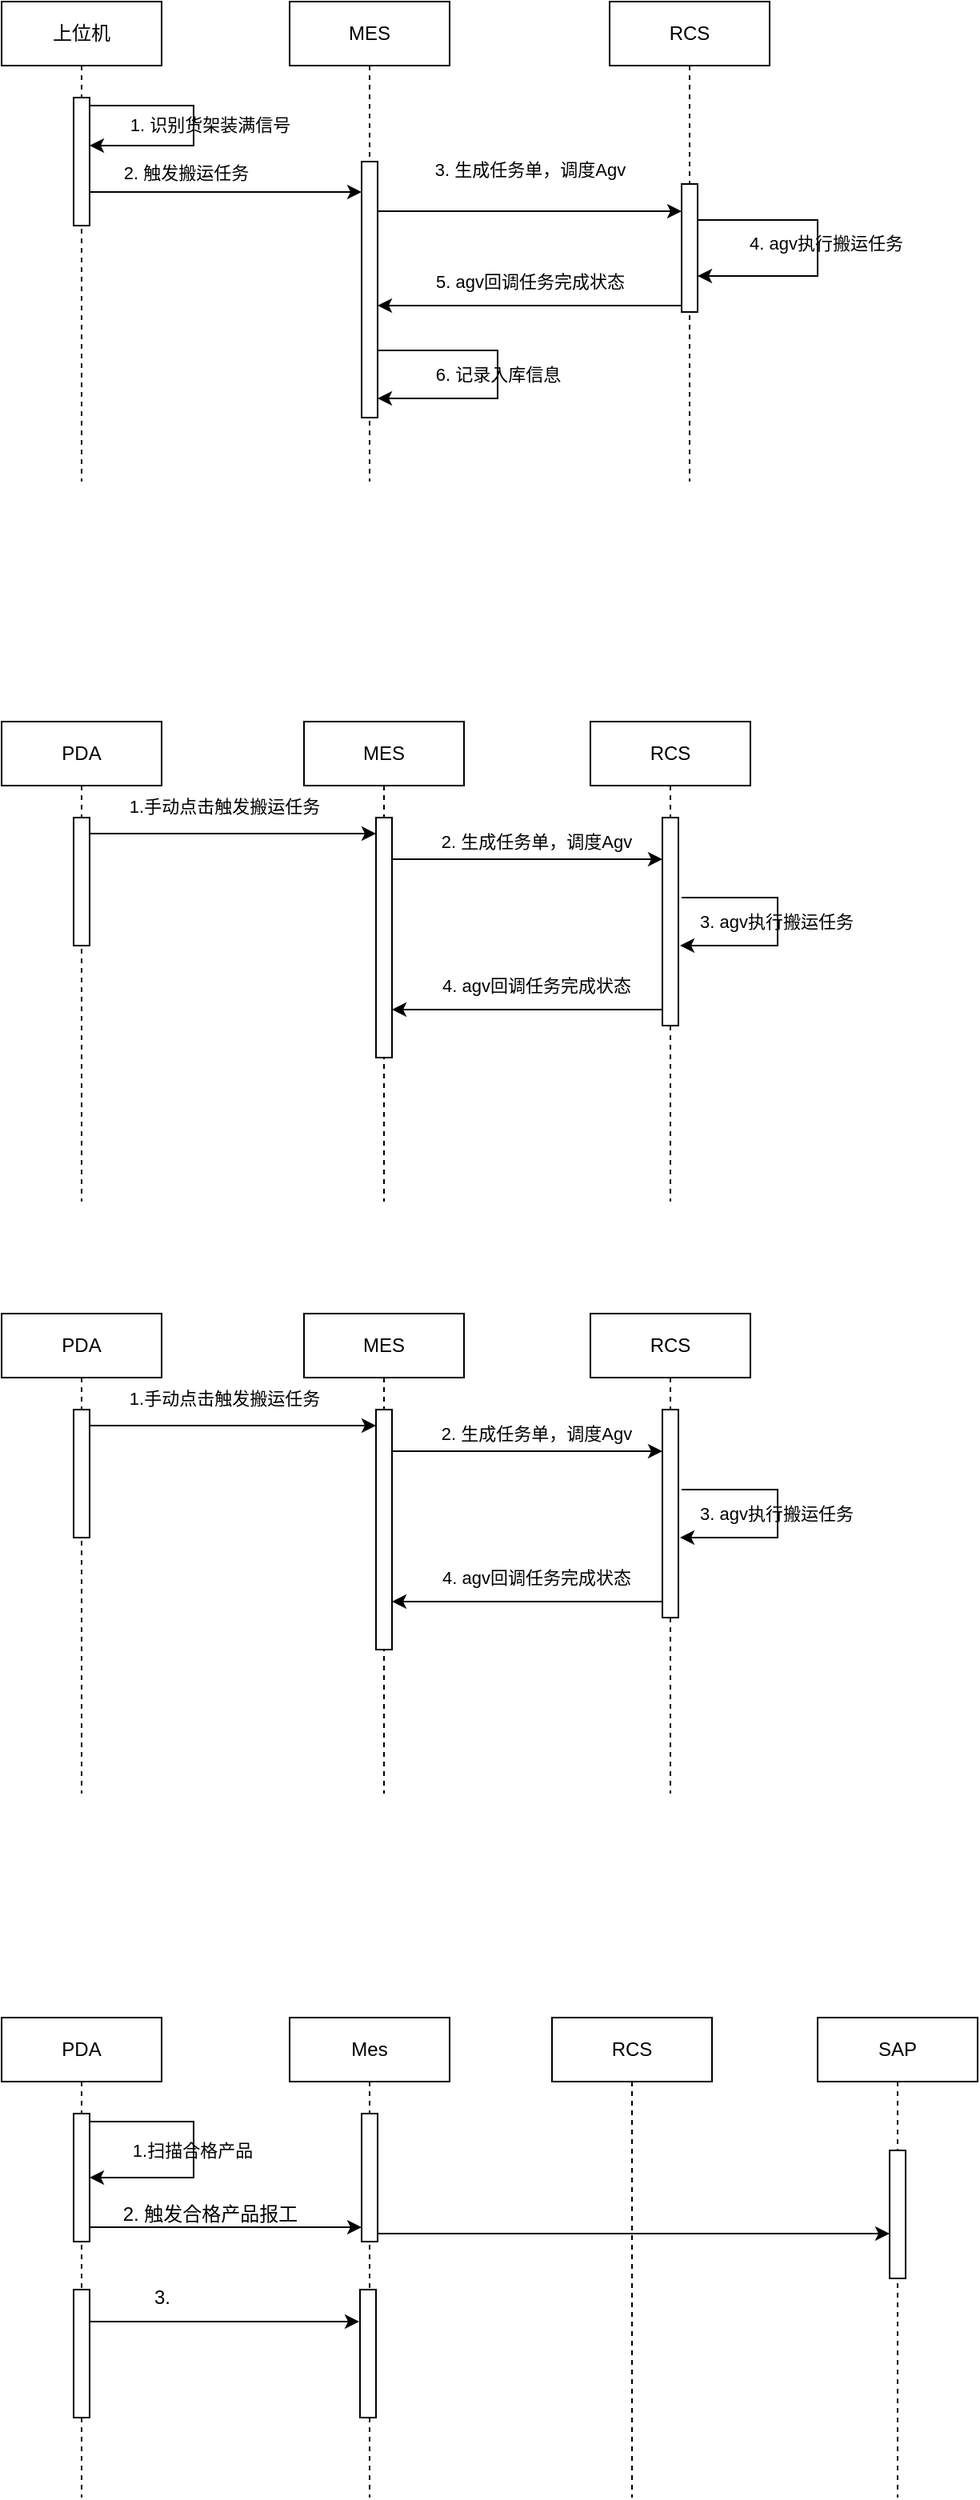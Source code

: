 <mxfile version="24.8.2">
  <diagram name="第 1 页" id="KBllRR8JV2qq2Y_q4-QD">
    <mxGraphModel dx="1195" dy="628" grid="1" gridSize="10" guides="1" tooltips="1" connect="1" arrows="1" fold="1" page="1" pageScale="1" pageWidth="827" pageHeight="1169" math="0" shadow="0">
      <root>
        <mxCell id="0" />
        <mxCell id="1" parent="0" />
        <mxCell id="6QF6XNmBkioUWHS-vhsG-93" value="上位机" style="shape=umlLifeline;perimeter=lifelinePerimeter;whiteSpace=wrap;html=1;container=1;dropTarget=0;collapsible=0;recursiveResize=0;outlineConnect=0;portConstraint=eastwest;newEdgeStyle={&quot;curved&quot;:0,&quot;rounded&quot;:0};" vertex="1" parent="1">
          <mxGeometry x="70" y="120" width="100" height="300" as="geometry" />
        </mxCell>
        <mxCell id="6QF6XNmBkioUWHS-vhsG-96" value="" style="html=1;points=[[0,0,0,0,5],[0,1,0,0,-5],[1,0,0,0,5],[1,1,0,0,-5]];perimeter=orthogonalPerimeter;outlineConnect=0;targetShapes=umlLifeline;portConstraint=eastwest;newEdgeStyle={&quot;curved&quot;:0,&quot;rounded&quot;:0};" vertex="1" parent="6QF6XNmBkioUWHS-vhsG-93">
          <mxGeometry x="45" y="60" width="10" height="80" as="geometry" />
        </mxCell>
        <mxCell id="6QF6XNmBkioUWHS-vhsG-98" style="edgeStyle=orthogonalEdgeStyle;rounded=0;orthogonalLoop=1;jettySize=auto;html=1;curved=0;exitX=1;exitY=0;exitDx=0;exitDy=5;exitPerimeter=0;" edge="1" parent="6QF6XNmBkioUWHS-vhsG-93" source="6QF6XNmBkioUWHS-vhsG-96" target="6QF6XNmBkioUWHS-vhsG-96">
          <mxGeometry relative="1" as="geometry">
            <Array as="points">
              <mxPoint x="120" y="65" />
              <mxPoint x="120" y="90" />
            </Array>
          </mxGeometry>
        </mxCell>
        <mxCell id="6QF6XNmBkioUWHS-vhsG-94" value="MES" style="shape=umlLifeline;perimeter=lifelinePerimeter;whiteSpace=wrap;html=1;container=1;dropTarget=0;collapsible=0;recursiveResize=0;outlineConnect=0;portConstraint=eastwest;newEdgeStyle={&quot;curved&quot;:0,&quot;rounded&quot;:0};" vertex="1" parent="1">
          <mxGeometry x="250" y="120" width="100" height="300" as="geometry" />
        </mxCell>
        <mxCell id="6QF6XNmBkioUWHS-vhsG-97" value="" style="html=1;points=[[0,0,0,0,5],[0,1,0,0,-5],[1,0,0,0,5],[1,1,0,0,-5]];perimeter=orthogonalPerimeter;outlineConnect=0;targetShapes=umlLifeline;portConstraint=eastwest;newEdgeStyle={&quot;curved&quot;:0,&quot;rounded&quot;:0};" vertex="1" parent="6QF6XNmBkioUWHS-vhsG-94">
          <mxGeometry x="45" y="100" width="10" height="160" as="geometry" />
        </mxCell>
        <mxCell id="6QF6XNmBkioUWHS-vhsG-126" style="edgeStyle=orthogonalEdgeStyle;rounded=0;orthogonalLoop=1;jettySize=auto;html=1;curved=0;" edge="1" parent="6QF6XNmBkioUWHS-vhsG-94" source="6QF6XNmBkioUWHS-vhsG-97" target="6QF6XNmBkioUWHS-vhsG-94">
          <mxGeometry relative="1" as="geometry">
            <mxPoint x="80" y="200" as="sourcePoint" />
            <mxPoint x="80" y="275" as="targetPoint" />
            <Array as="points">
              <mxPoint x="70" y="220" />
            </Array>
          </mxGeometry>
        </mxCell>
        <mxCell id="6QF6XNmBkioUWHS-vhsG-95" value="RCS" style="shape=umlLifeline;perimeter=lifelinePerimeter;whiteSpace=wrap;html=1;container=1;dropTarget=0;collapsible=0;recursiveResize=0;outlineConnect=0;portConstraint=eastwest;newEdgeStyle={&quot;curved&quot;:0,&quot;rounded&quot;:0};" vertex="1" parent="1">
          <mxGeometry x="450" y="120" width="100" height="300" as="geometry" />
        </mxCell>
        <mxCell id="6QF6XNmBkioUWHS-vhsG-104" value="" style="html=1;points=[[0,0,0,0,5],[0,1,0,0,-5],[1,0,0,0,5],[1,1,0,0,-5]];perimeter=orthogonalPerimeter;outlineConnect=0;targetShapes=umlLifeline;portConstraint=eastwest;newEdgeStyle={&quot;curved&quot;:0,&quot;rounded&quot;:0};" vertex="1" parent="6QF6XNmBkioUWHS-vhsG-95">
          <mxGeometry x="45" y="114" width="10" height="80" as="geometry" />
        </mxCell>
        <mxCell id="6QF6XNmBkioUWHS-vhsG-109" style="edgeStyle=orthogonalEdgeStyle;rounded=0;orthogonalLoop=1;jettySize=auto;html=1;curved=0;exitX=1;exitY=0;exitDx=0;exitDy=5;exitPerimeter=0;" edge="1" parent="6QF6XNmBkioUWHS-vhsG-95">
          <mxGeometry relative="1" as="geometry">
            <mxPoint x="55" y="136.5" as="sourcePoint" />
            <mxPoint x="55" y="171.5" as="targetPoint" />
            <Array as="points">
              <mxPoint x="130" y="136.5" />
              <mxPoint x="130" y="171.5" />
            </Array>
          </mxGeometry>
        </mxCell>
        <mxCell id="6QF6XNmBkioUWHS-vhsG-102" value="&lt;span style=&quot;font-size: 11px;&quot;&gt;1. 识别货架装满信号&lt;/span&gt;" style="text;html=1;align=center;verticalAlign=middle;resizable=0;points=[];autosize=1;strokeColor=none;fillColor=none;fontSize=11;" vertex="1" parent="1">
          <mxGeometry x="140" y="182" width="120" height="30" as="geometry" />
        </mxCell>
        <mxCell id="6QF6XNmBkioUWHS-vhsG-105" style="edgeStyle=orthogonalEdgeStyle;rounded=0;orthogonalLoop=1;jettySize=auto;html=1;curved=0;exitX=1;exitY=0;exitDx=0;exitDy=5;exitPerimeter=0;" edge="1" parent="1" target="6QF6XNmBkioUWHS-vhsG-104">
          <mxGeometry relative="1" as="geometry">
            <mxPoint x="305" y="250" as="sourcePoint" />
            <mxPoint x="480" y="250" as="targetPoint" />
            <Array as="points">
              <mxPoint x="305" y="251" />
            </Array>
          </mxGeometry>
        </mxCell>
        <mxCell id="6QF6XNmBkioUWHS-vhsG-106" value="&lt;font style=&quot;font-size: 11px;&quot;&gt;3. 生成任务单，调度Agv&lt;/font&gt;" style="text;html=1;align=center;verticalAlign=middle;resizable=0;points=[];autosize=1;strokeColor=none;fillColor=none;fontSize=11;" vertex="1" parent="1">
          <mxGeometry x="330" y="210" width="140" height="30" as="geometry" />
        </mxCell>
        <mxCell id="6QF6XNmBkioUWHS-vhsG-108" style="edgeStyle=orthogonalEdgeStyle;rounded=0;orthogonalLoop=1;jettySize=auto;html=1;curved=0;exitX=0;exitY=1;exitDx=0;exitDy=-5;exitPerimeter=0;" edge="1" parent="1" source="6QF6XNmBkioUWHS-vhsG-104" target="6QF6XNmBkioUWHS-vhsG-97">
          <mxGeometry relative="1" as="geometry">
            <Array as="points">
              <mxPoint x="350" y="310" />
              <mxPoint x="350" y="310" />
            </Array>
          </mxGeometry>
        </mxCell>
        <mxCell id="6QF6XNmBkioUWHS-vhsG-110" value="4. agv执行搬运任务" style="text;html=1;align=center;verticalAlign=middle;resizable=0;points=[];autosize=1;strokeColor=none;fillColor=none;fontSize=11;" vertex="1" parent="1">
          <mxGeometry x="525" y="256" width="120" height="30" as="geometry" />
        </mxCell>
        <mxCell id="6QF6XNmBkioUWHS-vhsG-112" value="&lt;span style=&quot;font-size: 11px;&quot;&gt;5. agv回调任务完成状态&lt;/span&gt;" style="text;html=1;align=center;verticalAlign=middle;resizable=0;points=[];autosize=1;strokeColor=none;fillColor=none;fontSize=11;" vertex="1" parent="1">
          <mxGeometry x="330" y="280" width="140" height="30" as="geometry" />
        </mxCell>
        <mxCell id="6QF6XNmBkioUWHS-vhsG-128" style="edgeStyle=orthogonalEdgeStyle;rounded=0;orthogonalLoop=1;jettySize=auto;html=1;curved=0;exitX=1;exitY=0;exitDx=0;exitDy=5;exitPerimeter=0;" edge="1" parent="1">
          <mxGeometry relative="1" as="geometry">
            <mxPoint x="305" y="338" as="sourcePoint" />
            <mxPoint x="305" y="368" as="targetPoint" />
            <Array as="points">
              <mxPoint x="380" y="338" />
              <mxPoint x="380" y="368" />
            </Array>
          </mxGeometry>
        </mxCell>
        <mxCell id="6QF6XNmBkioUWHS-vhsG-129" value="6. 记录入库信息" style="text;html=1;align=center;verticalAlign=middle;resizable=0;points=[];autosize=1;strokeColor=none;fillColor=none;fontSize=11;" vertex="1" parent="1">
          <mxGeometry x="330" y="338" width="100" height="30" as="geometry" />
        </mxCell>
        <mxCell id="6QF6XNmBkioUWHS-vhsG-134" value="PDA" style="shape=umlLifeline;perimeter=lifelinePerimeter;whiteSpace=wrap;html=1;container=1;dropTarget=0;collapsible=0;recursiveResize=0;outlineConnect=0;portConstraint=eastwest;newEdgeStyle={&quot;curved&quot;:0,&quot;rounded&quot;:0};" vertex="1" parent="1">
          <mxGeometry x="70" y="570" width="100" height="300" as="geometry" />
        </mxCell>
        <mxCell id="6QF6XNmBkioUWHS-vhsG-141" value="" style="html=1;points=[[0,0,0,0,5],[0,1,0,0,-5],[1,0,0,0,5],[1,1,0,0,-5]];perimeter=orthogonalPerimeter;outlineConnect=0;targetShapes=umlLifeline;portConstraint=eastwest;newEdgeStyle={&quot;curved&quot;:0,&quot;rounded&quot;:0};" vertex="1" parent="6QF6XNmBkioUWHS-vhsG-134">
          <mxGeometry x="45" y="60" width="10" height="80" as="geometry" />
        </mxCell>
        <mxCell id="6QF6XNmBkioUWHS-vhsG-135" value="RCS" style="shape=umlLifeline;perimeter=lifelinePerimeter;whiteSpace=wrap;html=1;container=1;dropTarget=0;collapsible=0;recursiveResize=0;outlineConnect=0;portConstraint=eastwest;newEdgeStyle={&quot;curved&quot;:0,&quot;rounded&quot;:0};" vertex="1" parent="1">
          <mxGeometry x="438" y="570" width="100" height="300" as="geometry" />
        </mxCell>
        <mxCell id="6QF6XNmBkioUWHS-vhsG-145" value="" style="html=1;points=[[0,0,0,0,5],[0,1,0,0,-5],[1,0,0,0,5],[1,1,0,0,-5]];perimeter=orthogonalPerimeter;outlineConnect=0;targetShapes=umlLifeline;portConstraint=eastwest;newEdgeStyle={&quot;curved&quot;:0,&quot;rounded&quot;:0};" vertex="1" parent="6QF6XNmBkioUWHS-vhsG-135">
          <mxGeometry x="45" y="60" width="10" height="130" as="geometry" />
        </mxCell>
        <mxCell id="6QF6XNmBkioUWHS-vhsG-136" value="MES" style="shape=umlLifeline;perimeter=lifelinePerimeter;whiteSpace=wrap;html=1;container=1;dropTarget=0;collapsible=0;recursiveResize=0;outlineConnect=0;portConstraint=eastwest;newEdgeStyle={&quot;curved&quot;:0,&quot;rounded&quot;:0};" vertex="1" parent="1">
          <mxGeometry x="259" y="570" width="100" height="300" as="geometry" />
        </mxCell>
        <mxCell id="6QF6XNmBkioUWHS-vhsG-147" value="" style="html=1;points=[[0,0,0,0,5],[0,1,0,0,-5],[1,0,0,0,5],[1,1,0,0,-5]];perimeter=orthogonalPerimeter;outlineConnect=0;targetShapes=umlLifeline;portConstraint=eastwest;newEdgeStyle={&quot;curved&quot;:0,&quot;rounded&quot;:0};" vertex="1" parent="6QF6XNmBkioUWHS-vhsG-136">
          <mxGeometry x="45" y="60" width="10" height="150" as="geometry" />
        </mxCell>
        <mxCell id="6QF6XNmBkioUWHS-vhsG-137" value="2. 触发搬运任务" style="text;html=1;align=center;verticalAlign=middle;resizable=0;points=[];autosize=1;strokeColor=none;fillColor=none;fontSize=11;" vertex="1" parent="1">
          <mxGeometry x="135" y="212" width="100" height="30" as="geometry" />
        </mxCell>
        <mxCell id="6QF6XNmBkioUWHS-vhsG-140" style="edgeStyle=orthogonalEdgeStyle;rounded=0;orthogonalLoop=1;jettySize=auto;html=1;curved=0;exitX=1;exitY=1;exitDx=0;exitDy=-5;exitPerimeter=0;" edge="1" parent="1">
          <mxGeometry relative="1" as="geometry">
            <mxPoint x="125" y="239" as="sourcePoint" />
            <mxPoint x="295" y="239" as="targetPoint" />
            <Array as="points">
              <mxPoint x="260" y="239" />
              <mxPoint x="260" y="239" />
            </Array>
          </mxGeometry>
        </mxCell>
        <mxCell id="6QF6XNmBkioUWHS-vhsG-149" style="edgeStyle=orthogonalEdgeStyle;rounded=0;orthogonalLoop=1;jettySize=auto;html=1;curved=0;exitX=1;exitY=0;exitDx=0;exitDy=5;exitPerimeter=0;entryX=0;entryY=0;entryDx=0;entryDy=5;entryPerimeter=0;" edge="1" parent="1">
          <mxGeometry relative="1" as="geometry">
            <mxPoint x="125" y="640" as="sourcePoint" />
            <mxPoint x="304" y="640" as="targetPoint" />
          </mxGeometry>
        </mxCell>
        <mxCell id="6QF6XNmBkioUWHS-vhsG-151" style="edgeStyle=orthogonalEdgeStyle;rounded=0;orthogonalLoop=1;jettySize=auto;html=1;curved=0;exitX=1;exitY=0;exitDx=0;exitDy=5;exitPerimeter=0;entryX=0;entryY=0;entryDx=0;entryDy=5;entryPerimeter=0;" edge="1" parent="1">
          <mxGeometry relative="1" as="geometry">
            <mxPoint x="314" y="656" as="sourcePoint" />
            <mxPoint x="483" y="656" as="targetPoint" />
          </mxGeometry>
        </mxCell>
        <mxCell id="6QF6XNmBkioUWHS-vhsG-152" value="1.手动点击触发搬运任务" style="text;html=1;align=center;verticalAlign=middle;resizable=0;points=[];autosize=1;strokeColor=none;fillColor=none;fontSize=11;" vertex="1" parent="1">
          <mxGeometry x="139" y="608" width="140" height="30" as="geometry" />
        </mxCell>
        <mxCell id="6QF6XNmBkioUWHS-vhsG-154" value="&lt;span style=&quot;color: rgba(0, 0, 0, 0); font-family: monospace; font-size: 0px; text-align: start;&quot;&gt;%3CmxGraphModel%3E%3Croot%3E%3CmxCell%20id%3D%220%22%2F%3E%3CmxCell%20id%3D%221%22%20parent%3D%220%22%2F%3E%3CmxCell%20id%3D%222%22%20value%3D%22%26lt%3Bfont%20style%3D%26quot%3Bfont-size%3A%2011px%3B%26quot%3B%26gt%3B3.%20%E7%94%9F%E6%88%90%E4%BB%BB%E5%8A%A1%E5%8D%95%EF%BC%8C%E8%B0%83%E5%BA%A6Agv%26lt%3B%2Ffont%26gt%3B%22%20style%3D%22text%3Bhtml%3D1%3Balign%3Dcenter%3BverticalAlign%3Dmiddle%3Bresizable%3D0%3Bpoints%3D%5B%5D%3Bautosize%3D1%3BstrokeColor%3Dnone%3BfillColor%3Dnone%3BfontSize%3D11%3B%22%20vertex%3D%221%22%20parent%3D%221%22%3E%3CmxGeometry%20x%3D%22330%22%20y%3D%22210%22%20width%3D%22140%22%20height%3D%2230%22%20as%3D%22geometry%22%2F%3E%3C%2FmxCell%3E%3C%2Froot%3E%3C%2FmxGraphModel%3E&lt;/span&gt;" style="text;html=1;align=center;verticalAlign=middle;resizable=0;points=[];autosize=1;strokeColor=none;fillColor=none;" vertex="1" parent="1">
          <mxGeometry x="374" y="618" width="20" height="30" as="geometry" />
        </mxCell>
        <mxCell id="6QF6XNmBkioUWHS-vhsG-156" value="&lt;font style=&quot;font-size: 11px;&quot;&gt;2. 生成任务单，调度Agv&lt;/font&gt;" style="text;html=1;align=center;verticalAlign=middle;resizable=0;points=[];autosize=1;strokeColor=none;fillColor=none;fontSize=11;" vertex="1" parent="1">
          <mxGeometry x="334" y="630" width="140" height="30" as="geometry" />
        </mxCell>
        <mxCell id="6QF6XNmBkioUWHS-vhsG-157" style="edgeStyle=orthogonalEdgeStyle;rounded=0;orthogonalLoop=1;jettySize=auto;html=1;curved=0;exitX=1;exitY=0;exitDx=0;exitDy=5;exitPerimeter=0;" edge="1" parent="1">
          <mxGeometry relative="1" as="geometry">
            <mxPoint x="495" y="680" as="sourcePoint" />
            <mxPoint x="494" y="710" as="targetPoint" />
            <Array as="points">
              <mxPoint x="555" y="680" />
              <mxPoint x="555" y="710" />
            </Array>
          </mxGeometry>
        </mxCell>
        <mxCell id="6QF6XNmBkioUWHS-vhsG-159" value="3. agv执行搬运任务" style="text;html=1;align=center;verticalAlign=middle;resizable=0;points=[];autosize=1;strokeColor=none;fillColor=none;fontSize=11;" vertex="1" parent="1">
          <mxGeometry x="494" y="680" width="120" height="30" as="geometry" />
        </mxCell>
        <mxCell id="6QF6XNmBkioUWHS-vhsG-160" style="edgeStyle=orthogonalEdgeStyle;rounded=0;orthogonalLoop=1;jettySize=auto;html=1;curved=0;exitX=0;exitY=1;exitDx=0;exitDy=-5;exitPerimeter=0;" edge="1" parent="1">
          <mxGeometry relative="1" as="geometry">
            <mxPoint x="483" y="750" as="sourcePoint" />
            <mxPoint x="314" y="750" as="targetPoint" />
            <Array as="points">
              <mxPoint x="354" y="750" />
              <mxPoint x="354" y="750" />
            </Array>
          </mxGeometry>
        </mxCell>
        <mxCell id="6QF6XNmBkioUWHS-vhsG-162" value="&lt;span style=&quot;font-size: 11px;&quot;&gt;4. agv回调任务完成状态&lt;/span&gt;" style="text;html=1;align=center;verticalAlign=middle;resizable=0;points=[];autosize=1;strokeColor=none;fillColor=none;fontSize=11;" vertex="1" parent="1">
          <mxGeometry x="334" y="720" width="140" height="30" as="geometry" />
        </mxCell>
        <mxCell id="6QF6XNmBkioUWHS-vhsG-163" value="PDA" style="shape=umlLifeline;perimeter=lifelinePerimeter;whiteSpace=wrap;html=1;container=1;dropTarget=0;collapsible=0;recursiveResize=0;outlineConnect=0;portConstraint=eastwest;newEdgeStyle={&quot;curved&quot;:0,&quot;rounded&quot;:0};" vertex="1" parent="1">
          <mxGeometry x="70" y="940" width="100" height="300" as="geometry" />
        </mxCell>
        <mxCell id="6QF6XNmBkioUWHS-vhsG-164" value="" style="html=1;points=[[0,0,0,0,5],[0,1,0,0,-5],[1,0,0,0,5],[1,1,0,0,-5]];perimeter=orthogonalPerimeter;outlineConnect=0;targetShapes=umlLifeline;portConstraint=eastwest;newEdgeStyle={&quot;curved&quot;:0,&quot;rounded&quot;:0};" vertex="1" parent="6QF6XNmBkioUWHS-vhsG-163">
          <mxGeometry x="45" y="60" width="10" height="80" as="geometry" />
        </mxCell>
        <mxCell id="6QF6XNmBkioUWHS-vhsG-165" value="RCS" style="shape=umlLifeline;perimeter=lifelinePerimeter;whiteSpace=wrap;html=1;container=1;dropTarget=0;collapsible=0;recursiveResize=0;outlineConnect=0;portConstraint=eastwest;newEdgeStyle={&quot;curved&quot;:0,&quot;rounded&quot;:0};" vertex="1" parent="1">
          <mxGeometry x="438" y="940" width="100" height="300" as="geometry" />
        </mxCell>
        <mxCell id="6QF6XNmBkioUWHS-vhsG-166" value="" style="html=1;points=[[0,0,0,0,5],[0,1,0,0,-5],[1,0,0,0,5],[1,1,0,0,-5]];perimeter=orthogonalPerimeter;outlineConnect=0;targetShapes=umlLifeline;portConstraint=eastwest;newEdgeStyle={&quot;curved&quot;:0,&quot;rounded&quot;:0};" vertex="1" parent="6QF6XNmBkioUWHS-vhsG-165">
          <mxGeometry x="45" y="60" width="10" height="130" as="geometry" />
        </mxCell>
        <mxCell id="6QF6XNmBkioUWHS-vhsG-167" value="MES" style="shape=umlLifeline;perimeter=lifelinePerimeter;whiteSpace=wrap;html=1;container=1;dropTarget=0;collapsible=0;recursiveResize=0;outlineConnect=0;portConstraint=eastwest;newEdgeStyle={&quot;curved&quot;:0,&quot;rounded&quot;:0};" vertex="1" parent="1">
          <mxGeometry x="259" y="940" width="100" height="300" as="geometry" />
        </mxCell>
        <mxCell id="6QF6XNmBkioUWHS-vhsG-168" value="" style="html=1;points=[[0,0,0,0,5],[0,1,0,0,-5],[1,0,0,0,5],[1,1,0,0,-5]];perimeter=orthogonalPerimeter;outlineConnect=0;targetShapes=umlLifeline;portConstraint=eastwest;newEdgeStyle={&quot;curved&quot;:0,&quot;rounded&quot;:0};" vertex="1" parent="6QF6XNmBkioUWHS-vhsG-167">
          <mxGeometry x="45" y="60" width="10" height="150" as="geometry" />
        </mxCell>
        <mxCell id="6QF6XNmBkioUWHS-vhsG-169" style="edgeStyle=orthogonalEdgeStyle;rounded=0;orthogonalLoop=1;jettySize=auto;html=1;curved=0;exitX=1;exitY=0;exitDx=0;exitDy=5;exitPerimeter=0;entryX=0;entryY=0;entryDx=0;entryDy=5;entryPerimeter=0;" edge="1" parent="1">
          <mxGeometry relative="1" as="geometry">
            <mxPoint x="125" y="1010" as="sourcePoint" />
            <mxPoint x="304" y="1010" as="targetPoint" />
          </mxGeometry>
        </mxCell>
        <mxCell id="6QF6XNmBkioUWHS-vhsG-170" style="edgeStyle=orthogonalEdgeStyle;rounded=0;orthogonalLoop=1;jettySize=auto;html=1;curved=0;exitX=1;exitY=0;exitDx=0;exitDy=5;exitPerimeter=0;entryX=0;entryY=0;entryDx=0;entryDy=5;entryPerimeter=0;" edge="1" parent="1">
          <mxGeometry relative="1" as="geometry">
            <mxPoint x="314" y="1026" as="sourcePoint" />
            <mxPoint x="483" y="1026" as="targetPoint" />
          </mxGeometry>
        </mxCell>
        <mxCell id="6QF6XNmBkioUWHS-vhsG-171" value="1.手动点击触发搬运任务" style="text;html=1;align=center;verticalAlign=middle;resizable=0;points=[];autosize=1;strokeColor=none;fillColor=none;fontSize=11;" vertex="1" parent="1">
          <mxGeometry x="139" y="978" width="140" height="30" as="geometry" />
        </mxCell>
        <mxCell id="6QF6XNmBkioUWHS-vhsG-172" value="&lt;span style=&quot;color: rgba(0, 0, 0, 0); font-family: monospace; font-size: 0px; text-align: start;&quot;&gt;%3CmxGraphModel%3E%3Croot%3E%3CmxCell%20id%3D%220%22%2F%3E%3CmxCell%20id%3D%221%22%20parent%3D%220%22%2F%3E%3CmxCell%20id%3D%222%22%20value%3D%22%26lt%3Bfont%20style%3D%26quot%3Bfont-size%3A%2011px%3B%26quot%3B%26gt%3B3.%20%E7%94%9F%E6%88%90%E4%BB%BB%E5%8A%A1%E5%8D%95%EF%BC%8C%E8%B0%83%E5%BA%A6Agv%26lt%3B%2Ffont%26gt%3B%22%20style%3D%22text%3Bhtml%3D1%3Balign%3Dcenter%3BverticalAlign%3Dmiddle%3Bresizable%3D0%3Bpoints%3D%5B%5D%3Bautosize%3D1%3BstrokeColor%3Dnone%3BfillColor%3Dnone%3BfontSize%3D11%3B%22%20vertex%3D%221%22%20parent%3D%221%22%3E%3CmxGeometry%20x%3D%22330%22%20y%3D%22210%22%20width%3D%22140%22%20height%3D%2230%22%20as%3D%22geometry%22%2F%3E%3C%2FmxCell%3E%3C%2Froot%3E%3C%2FmxGraphModel%3E&lt;/span&gt;" style="text;html=1;align=center;verticalAlign=middle;resizable=0;points=[];autosize=1;strokeColor=none;fillColor=none;" vertex="1" parent="1">
          <mxGeometry x="374" y="988" width="20" height="30" as="geometry" />
        </mxCell>
        <mxCell id="6QF6XNmBkioUWHS-vhsG-173" value="&lt;font style=&quot;font-size: 11px;&quot;&gt;2. 生成任务单，调度Agv&lt;/font&gt;" style="text;html=1;align=center;verticalAlign=middle;resizable=0;points=[];autosize=1;strokeColor=none;fillColor=none;fontSize=11;" vertex="1" parent="1">
          <mxGeometry x="334" y="1000" width="140" height="30" as="geometry" />
        </mxCell>
        <mxCell id="6QF6XNmBkioUWHS-vhsG-174" style="edgeStyle=orthogonalEdgeStyle;rounded=0;orthogonalLoop=1;jettySize=auto;html=1;curved=0;exitX=1;exitY=0;exitDx=0;exitDy=5;exitPerimeter=0;" edge="1" parent="1">
          <mxGeometry relative="1" as="geometry">
            <mxPoint x="495" y="1050" as="sourcePoint" />
            <mxPoint x="494" y="1080" as="targetPoint" />
            <Array as="points">
              <mxPoint x="555" y="1050" />
              <mxPoint x="555" y="1080" />
            </Array>
          </mxGeometry>
        </mxCell>
        <mxCell id="6QF6XNmBkioUWHS-vhsG-175" value="3. agv执行搬运任务" style="text;html=1;align=center;verticalAlign=middle;resizable=0;points=[];autosize=1;strokeColor=none;fillColor=none;fontSize=11;" vertex="1" parent="1">
          <mxGeometry x="494" y="1050" width="120" height="30" as="geometry" />
        </mxCell>
        <mxCell id="6QF6XNmBkioUWHS-vhsG-176" style="edgeStyle=orthogonalEdgeStyle;rounded=0;orthogonalLoop=1;jettySize=auto;html=1;curved=0;exitX=0;exitY=1;exitDx=0;exitDy=-5;exitPerimeter=0;" edge="1" parent="1">
          <mxGeometry relative="1" as="geometry">
            <mxPoint x="483" y="1120" as="sourcePoint" />
            <mxPoint x="314" y="1120" as="targetPoint" />
            <Array as="points">
              <mxPoint x="354" y="1120" />
              <mxPoint x="354" y="1120" />
            </Array>
          </mxGeometry>
        </mxCell>
        <mxCell id="6QF6XNmBkioUWHS-vhsG-177" value="&lt;span style=&quot;font-size: 11px;&quot;&gt;4. agv回调任务完成状态&lt;/span&gt;" style="text;html=1;align=center;verticalAlign=middle;resizable=0;points=[];autosize=1;strokeColor=none;fillColor=none;fontSize=11;" vertex="1" parent="1">
          <mxGeometry x="334" y="1090" width="140" height="30" as="geometry" />
        </mxCell>
        <mxCell id="6QF6XNmBkioUWHS-vhsG-204" value="PDA" style="shape=umlLifeline;perimeter=lifelinePerimeter;whiteSpace=wrap;html=1;container=1;dropTarget=0;collapsible=0;recursiveResize=0;outlineConnect=0;portConstraint=eastwest;newEdgeStyle={&quot;curved&quot;:0,&quot;rounded&quot;:0};" vertex="1" parent="1">
          <mxGeometry x="70" y="1380" width="100" height="300" as="geometry" />
        </mxCell>
        <mxCell id="6QF6XNmBkioUWHS-vhsG-206" value="" style="html=1;points=[[0,0,0,0,5],[0,1,0,0,-5],[1,0,0,0,5],[1,1,0,0,-5]];perimeter=orthogonalPerimeter;outlineConnect=0;targetShapes=umlLifeline;portConstraint=eastwest;newEdgeStyle={&quot;curved&quot;:0,&quot;rounded&quot;:0};" vertex="1" parent="6QF6XNmBkioUWHS-vhsG-204">
          <mxGeometry x="45" y="60" width="10" height="80" as="geometry" />
        </mxCell>
        <mxCell id="6QF6XNmBkioUWHS-vhsG-214" style="edgeStyle=orthogonalEdgeStyle;rounded=0;orthogonalLoop=1;jettySize=auto;html=1;curved=0;exitX=1;exitY=0;exitDx=0;exitDy=5;exitPerimeter=0;" edge="1" parent="6QF6XNmBkioUWHS-vhsG-204" source="6QF6XNmBkioUWHS-vhsG-206" target="6QF6XNmBkioUWHS-vhsG-206">
          <mxGeometry relative="1" as="geometry">
            <Array as="points">
              <mxPoint x="120" y="65" />
              <mxPoint x="120" y="100" />
            </Array>
          </mxGeometry>
        </mxCell>
        <mxCell id="6QF6XNmBkioUWHS-vhsG-219" value="" style="html=1;points=[[0,0,0,0,5],[0,1,0,0,-5],[1,0,0,0,5],[1,1,0,0,-5]];perimeter=orthogonalPerimeter;outlineConnect=0;targetShapes=umlLifeline;portConstraint=eastwest;newEdgeStyle={&quot;curved&quot;:0,&quot;rounded&quot;:0};" vertex="1" parent="6QF6XNmBkioUWHS-vhsG-204">
          <mxGeometry x="45" y="170" width="10" height="80" as="geometry" />
        </mxCell>
        <mxCell id="6QF6XNmBkioUWHS-vhsG-210" value="Mes" style="shape=umlLifeline;perimeter=lifelinePerimeter;whiteSpace=wrap;html=1;container=1;dropTarget=0;collapsible=0;recursiveResize=0;outlineConnect=0;portConstraint=eastwest;newEdgeStyle={&quot;curved&quot;:0,&quot;rounded&quot;:0};" vertex="1" parent="1">
          <mxGeometry x="250" y="1380" width="100" height="300" as="geometry" />
        </mxCell>
        <mxCell id="6QF6XNmBkioUWHS-vhsG-211" value="" style="html=1;points=[[0,0,0,0,5],[0,1,0,0,-5],[1,0,0,0,5],[1,1,0,0,-5]];perimeter=orthogonalPerimeter;outlineConnect=0;targetShapes=umlLifeline;portConstraint=eastwest;newEdgeStyle={&quot;curved&quot;:0,&quot;rounded&quot;:0};" vertex="1" parent="6QF6XNmBkioUWHS-vhsG-210">
          <mxGeometry x="45" y="60" width="10" height="80" as="geometry" />
        </mxCell>
        <mxCell id="6QF6XNmBkioUWHS-vhsG-220" value="" style="html=1;points=[[0,0,0,0,5],[0,1,0,0,-5],[1,0,0,0,5],[1,1,0,0,-5]];perimeter=orthogonalPerimeter;outlineConnect=0;targetShapes=umlLifeline;portConstraint=eastwest;newEdgeStyle={&quot;curved&quot;:0,&quot;rounded&quot;:0};" vertex="1" parent="6QF6XNmBkioUWHS-vhsG-210">
          <mxGeometry x="44" y="170" width="10" height="80" as="geometry" />
        </mxCell>
        <mxCell id="6QF6XNmBkioUWHS-vhsG-215" value="1.扫描合格产品" style="text;html=1;align=center;verticalAlign=middle;resizable=0;points=[];autosize=1;strokeColor=none;fillColor=none;fontSize=11;" vertex="1" parent="1">
          <mxGeometry x="139" y="1448" width="100" height="30" as="geometry" />
        </mxCell>
        <mxCell id="6QF6XNmBkioUWHS-vhsG-216" style="edgeStyle=orthogonalEdgeStyle;rounded=0;orthogonalLoop=1;jettySize=auto;html=1;curved=0;exitX=1;exitY=1;exitDx=0;exitDy=-5;exitPerimeter=0;entryX=0;entryY=1;entryDx=0;entryDy=-5;entryPerimeter=0;" edge="1" parent="1">
          <mxGeometry relative="1" as="geometry">
            <mxPoint x="125" y="1511" as="sourcePoint" />
            <mxPoint x="295" y="1511" as="targetPoint" />
          </mxGeometry>
        </mxCell>
        <mxCell id="6QF6XNmBkioUWHS-vhsG-217" value="2. 触发合格产品报工" style="text;html=1;align=center;verticalAlign=middle;resizable=0;points=[];autosize=1;strokeColor=none;fillColor=none;" vertex="1" parent="1">
          <mxGeometry x="135" y="1488" width="130" height="30" as="geometry" />
        </mxCell>
        <mxCell id="6QF6XNmBkioUWHS-vhsG-218" value="RCS" style="shape=umlLifeline;perimeter=lifelinePerimeter;whiteSpace=wrap;html=1;container=1;dropTarget=0;collapsible=0;recursiveResize=0;outlineConnect=0;portConstraint=eastwest;newEdgeStyle={&quot;curved&quot;:0,&quot;rounded&quot;:0};" vertex="1" parent="1">
          <mxGeometry x="414" y="1380" width="100" height="300" as="geometry" />
        </mxCell>
        <mxCell id="6QF6XNmBkioUWHS-vhsG-221" style="edgeStyle=orthogonalEdgeStyle;rounded=0;orthogonalLoop=1;jettySize=auto;html=1;curved=0;exitX=1;exitY=0;exitDx=0;exitDy=5;exitPerimeter=0;entryX=0;entryY=0;entryDx=0;entryDy=5;entryPerimeter=0;" edge="1" parent="1">
          <mxGeometry relative="1" as="geometry">
            <mxPoint x="124.5" y="1570" as="sourcePoint" />
            <mxPoint x="293.5" y="1570" as="targetPoint" />
          </mxGeometry>
        </mxCell>
        <mxCell id="6QF6XNmBkioUWHS-vhsG-222" value="3." style="text;html=1;align=center;verticalAlign=middle;resizable=0;points=[];autosize=1;strokeColor=none;fillColor=none;" vertex="1" parent="1">
          <mxGeometry x="155" y="1540" width="30" height="30" as="geometry" />
        </mxCell>
        <mxCell id="6QF6XNmBkioUWHS-vhsG-223" value="SAP" style="shape=umlLifeline;perimeter=lifelinePerimeter;whiteSpace=wrap;html=1;container=1;dropTarget=0;collapsible=0;recursiveResize=0;outlineConnect=0;portConstraint=eastwest;newEdgeStyle={&quot;curved&quot;:0,&quot;rounded&quot;:0};" vertex="1" parent="1">
          <mxGeometry x="580" y="1380" width="100" height="300" as="geometry" />
        </mxCell>
        <mxCell id="6QF6XNmBkioUWHS-vhsG-224" value="" style="html=1;points=[[0,0,0,0,5],[0,1,0,0,-5],[1,0,0,0,5],[1,1,0,0,-5]];perimeter=orthogonalPerimeter;outlineConnect=0;targetShapes=umlLifeline;portConstraint=eastwest;newEdgeStyle={&quot;curved&quot;:0,&quot;rounded&quot;:0};" vertex="1" parent="6QF6XNmBkioUWHS-vhsG-223">
          <mxGeometry x="45" y="83" width="10" height="80" as="geometry" />
        </mxCell>
        <mxCell id="6QF6XNmBkioUWHS-vhsG-226" style="edgeStyle=orthogonalEdgeStyle;rounded=0;orthogonalLoop=1;jettySize=auto;html=1;curved=0;exitX=1;exitY=1;exitDx=0;exitDy=-5;exitPerimeter=0;" edge="1" parent="1" source="6QF6XNmBkioUWHS-vhsG-211" target="6QF6XNmBkioUWHS-vhsG-224">
          <mxGeometry relative="1" as="geometry">
            <Array as="points">
              <mxPoint x="550" y="1515" />
              <mxPoint x="550" y="1515" />
            </Array>
          </mxGeometry>
        </mxCell>
      </root>
    </mxGraphModel>
  </diagram>
</mxfile>
